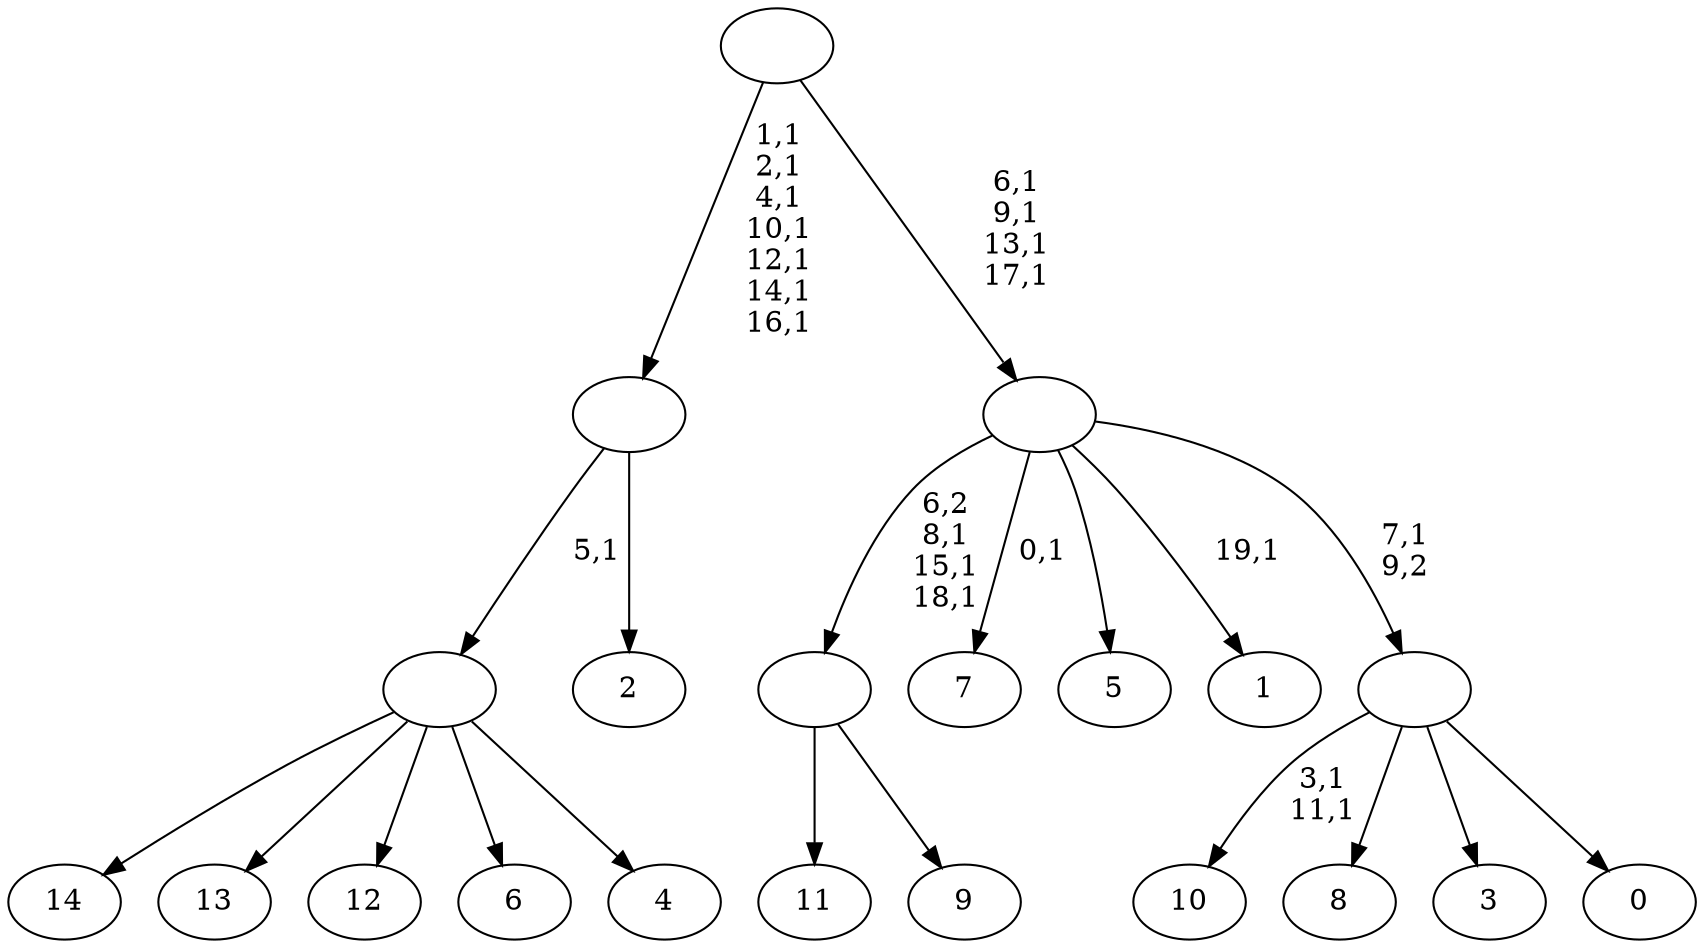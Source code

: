digraph T {
	35 [label="14"]
	34 [label="13"]
	33 [label="12"]
	32 [label="11"]
	31 [label="10"]
	28 [label="9"]
	27 [label=""]
	24 [label="8"]
	23 [label="7"]
	21 [label="6"]
	20 [label="5"]
	19 [label="4"]
	18 [label=""]
	17 [label="3"]
	16 [label="2"]
	15 [label=""]
	8 [label="1"]
	6 [label="0"]
	5 [label=""]
	4 [label=""]
	0 [label=""]
	27 -> 32 [label=""]
	27 -> 28 [label=""]
	18 -> 35 [label=""]
	18 -> 34 [label=""]
	18 -> 33 [label=""]
	18 -> 21 [label=""]
	18 -> 19 [label=""]
	15 -> 18 [label="5,1"]
	15 -> 16 [label=""]
	5 -> 31 [label="3,1\n11,1"]
	5 -> 24 [label=""]
	5 -> 17 [label=""]
	5 -> 6 [label=""]
	4 -> 8 [label="19,1"]
	4 -> 23 [label="0,1"]
	4 -> 27 [label="6,2\n8,1\n15,1\n18,1"]
	4 -> 20 [label=""]
	4 -> 5 [label="7,1\n9,2"]
	0 -> 4 [label="6,1\n9,1\n13,1\n17,1"]
	0 -> 15 [label="1,1\n2,1\n4,1\n10,1\n12,1\n14,1\n16,1"]
}
